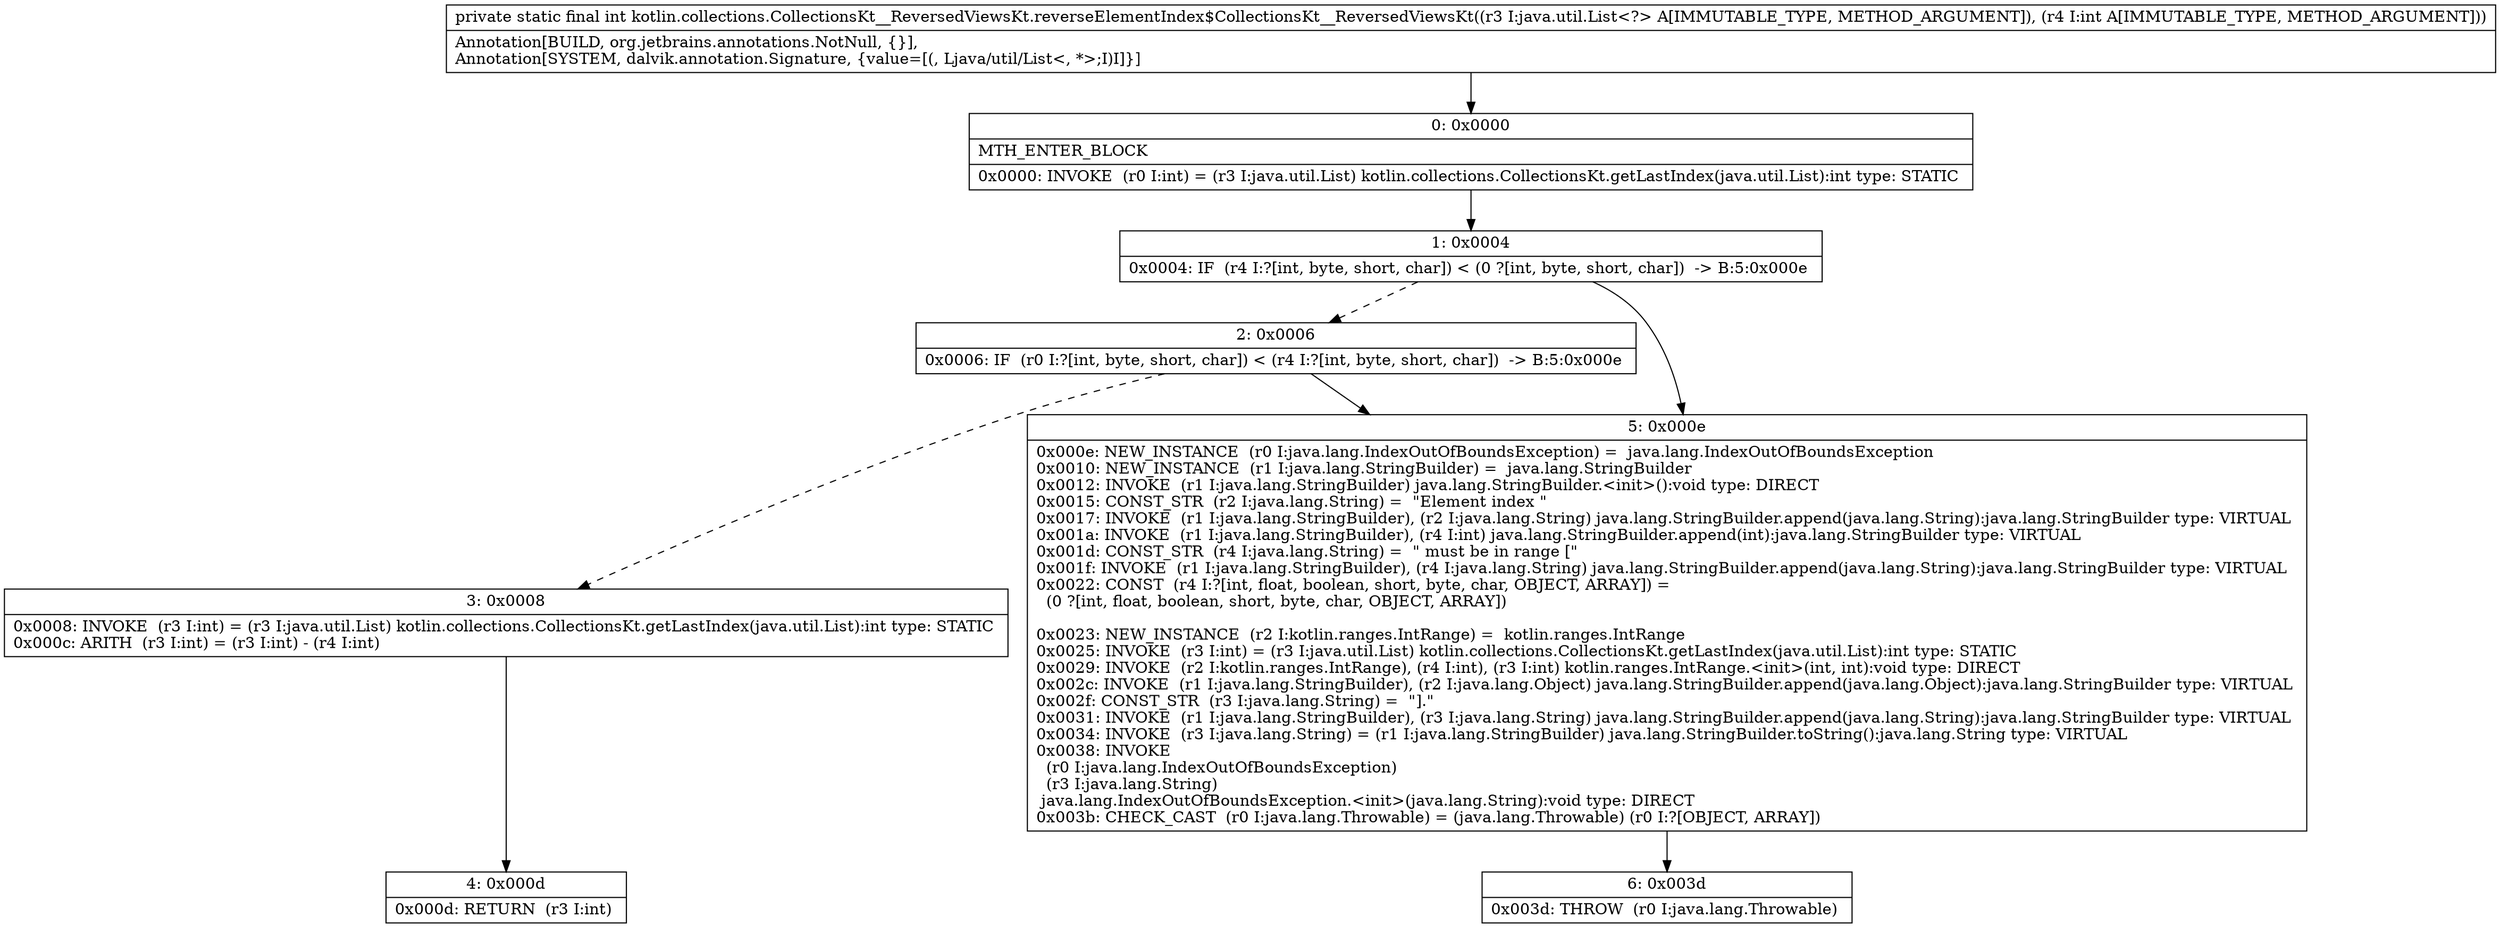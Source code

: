 digraph "CFG forkotlin.collections.CollectionsKt__ReversedViewsKt.reverseElementIndex$CollectionsKt__ReversedViewsKt(Ljava\/util\/List;I)I" {
Node_0 [shape=record,label="{0\:\ 0x0000|MTH_ENTER_BLOCK\l|0x0000: INVOKE  (r0 I:int) = (r3 I:java.util.List) kotlin.collections.CollectionsKt.getLastIndex(java.util.List):int type: STATIC \l}"];
Node_1 [shape=record,label="{1\:\ 0x0004|0x0004: IF  (r4 I:?[int, byte, short, char]) \< (0 ?[int, byte, short, char])  \-\> B:5:0x000e \l}"];
Node_2 [shape=record,label="{2\:\ 0x0006|0x0006: IF  (r0 I:?[int, byte, short, char]) \< (r4 I:?[int, byte, short, char])  \-\> B:5:0x000e \l}"];
Node_3 [shape=record,label="{3\:\ 0x0008|0x0008: INVOKE  (r3 I:int) = (r3 I:java.util.List) kotlin.collections.CollectionsKt.getLastIndex(java.util.List):int type: STATIC \l0x000c: ARITH  (r3 I:int) = (r3 I:int) \- (r4 I:int) \l}"];
Node_4 [shape=record,label="{4\:\ 0x000d|0x000d: RETURN  (r3 I:int) \l}"];
Node_5 [shape=record,label="{5\:\ 0x000e|0x000e: NEW_INSTANCE  (r0 I:java.lang.IndexOutOfBoundsException) =  java.lang.IndexOutOfBoundsException \l0x0010: NEW_INSTANCE  (r1 I:java.lang.StringBuilder) =  java.lang.StringBuilder \l0x0012: INVOKE  (r1 I:java.lang.StringBuilder) java.lang.StringBuilder.\<init\>():void type: DIRECT \l0x0015: CONST_STR  (r2 I:java.lang.String) =  \"Element index \" \l0x0017: INVOKE  (r1 I:java.lang.StringBuilder), (r2 I:java.lang.String) java.lang.StringBuilder.append(java.lang.String):java.lang.StringBuilder type: VIRTUAL \l0x001a: INVOKE  (r1 I:java.lang.StringBuilder), (r4 I:int) java.lang.StringBuilder.append(int):java.lang.StringBuilder type: VIRTUAL \l0x001d: CONST_STR  (r4 I:java.lang.String) =  \" must be in range [\" \l0x001f: INVOKE  (r1 I:java.lang.StringBuilder), (r4 I:java.lang.String) java.lang.StringBuilder.append(java.lang.String):java.lang.StringBuilder type: VIRTUAL \l0x0022: CONST  (r4 I:?[int, float, boolean, short, byte, char, OBJECT, ARRAY]) = \l  (0 ?[int, float, boolean, short, byte, char, OBJECT, ARRAY])\l \l0x0023: NEW_INSTANCE  (r2 I:kotlin.ranges.IntRange) =  kotlin.ranges.IntRange \l0x0025: INVOKE  (r3 I:int) = (r3 I:java.util.List) kotlin.collections.CollectionsKt.getLastIndex(java.util.List):int type: STATIC \l0x0029: INVOKE  (r2 I:kotlin.ranges.IntRange), (r4 I:int), (r3 I:int) kotlin.ranges.IntRange.\<init\>(int, int):void type: DIRECT \l0x002c: INVOKE  (r1 I:java.lang.StringBuilder), (r2 I:java.lang.Object) java.lang.StringBuilder.append(java.lang.Object):java.lang.StringBuilder type: VIRTUAL \l0x002f: CONST_STR  (r3 I:java.lang.String) =  \"].\" \l0x0031: INVOKE  (r1 I:java.lang.StringBuilder), (r3 I:java.lang.String) java.lang.StringBuilder.append(java.lang.String):java.lang.StringBuilder type: VIRTUAL \l0x0034: INVOKE  (r3 I:java.lang.String) = (r1 I:java.lang.StringBuilder) java.lang.StringBuilder.toString():java.lang.String type: VIRTUAL \l0x0038: INVOKE  \l  (r0 I:java.lang.IndexOutOfBoundsException)\l  (r3 I:java.lang.String)\l java.lang.IndexOutOfBoundsException.\<init\>(java.lang.String):void type: DIRECT \l0x003b: CHECK_CAST  (r0 I:java.lang.Throwable) = (java.lang.Throwable) (r0 I:?[OBJECT, ARRAY]) \l}"];
Node_6 [shape=record,label="{6\:\ 0x003d|0x003d: THROW  (r0 I:java.lang.Throwable) \l}"];
MethodNode[shape=record,label="{private static final int kotlin.collections.CollectionsKt__ReversedViewsKt.reverseElementIndex$CollectionsKt__ReversedViewsKt((r3 I:java.util.List\<?\> A[IMMUTABLE_TYPE, METHOD_ARGUMENT]), (r4 I:int A[IMMUTABLE_TYPE, METHOD_ARGUMENT]))  | Annotation[BUILD, org.jetbrains.annotations.NotNull, \{\}], \lAnnotation[SYSTEM, dalvik.annotation.Signature, \{value=[(, Ljava\/util\/List\<, *\>;I)I]\}]\l}"];
MethodNode -> Node_0;
Node_0 -> Node_1;
Node_1 -> Node_2[style=dashed];
Node_1 -> Node_5;
Node_2 -> Node_3[style=dashed];
Node_2 -> Node_5;
Node_3 -> Node_4;
Node_5 -> Node_6;
}

